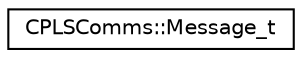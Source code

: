 digraph "Graphical Class Hierarchy"
{
 // LATEX_PDF_SIZE
  edge [fontname="Helvetica",fontsize="10",labelfontname="Helvetica",labelfontsize="10"];
  node [fontname="Helvetica",fontsize="10",shape=record];
  rankdir="LR";
  Node0 [label="CPLSComms::Message_t",height=0.2,width=0.4,color="black", fillcolor="white", style="filled",URL="$struct_c_p_l_s_comms_1_1_message__t.html",tooltip=" "];
}
